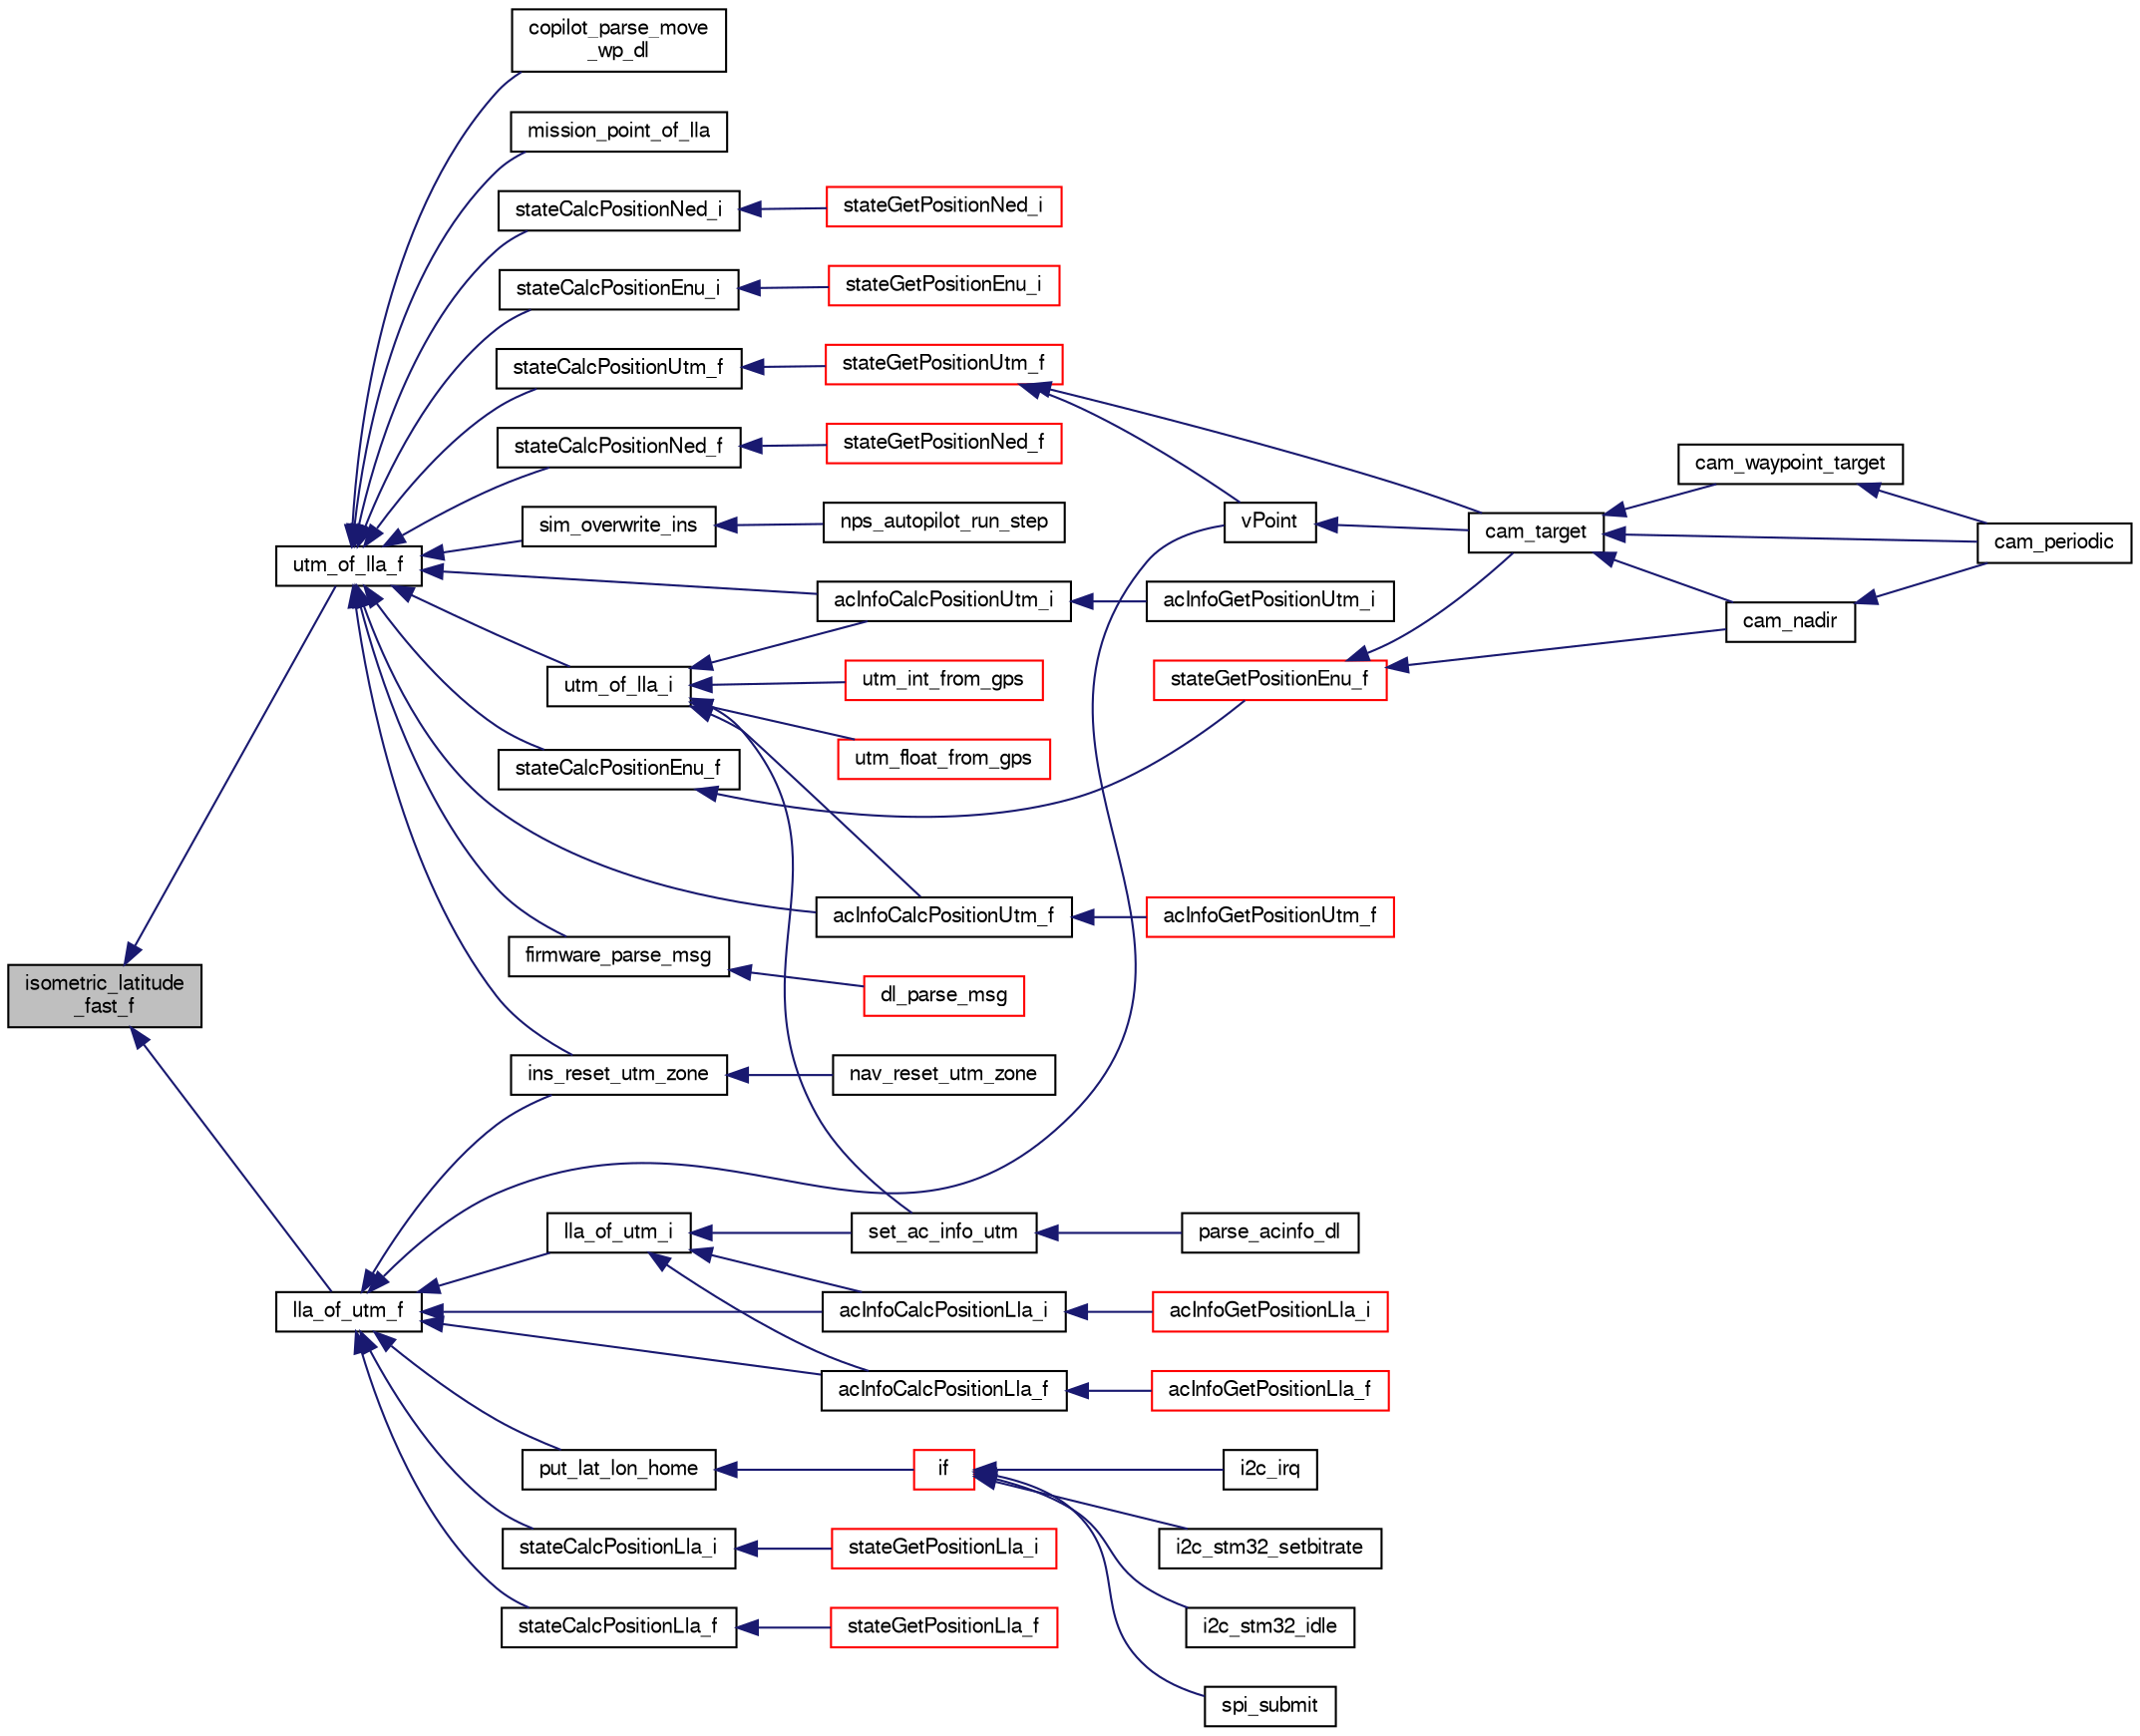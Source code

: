 digraph "isometric_latitude_fast_f"
{
  edge [fontname="FreeSans",fontsize="10",labelfontname="FreeSans",labelfontsize="10"];
  node [fontname="FreeSans",fontsize="10",shape=record];
  rankdir="LR";
  Node1 [label="isometric_latitude\l_fast_f",height=0.2,width=0.4,color="black", fillcolor="grey75", style="filled", fontcolor="black"];
  Node1 -> Node2 [dir="back",color="midnightblue",fontsize="10",style="solid",fontname="FreeSans"];
  Node2 [label="lla_of_utm_f",height=0.2,width=0.4,color="black", fillcolor="white", style="filled",URL="$pprz__geodetic__float_8h.html#a30c2e47ec9a898079c04e8b08496b455"];
  Node2 -> Node3 [dir="back",color="midnightblue",fontsize="10",style="solid",fontname="FreeSans"];
  Node3 [label="lla_of_utm_i",height=0.2,width=0.4,color="black", fillcolor="white", style="filled",URL="$group__math__geodetic__int.html#ga3e1a1eaa12a3890f5a70574219a74d9e",tooltip="Convert a UTM to LLA. "];
  Node3 -> Node4 [dir="back",color="midnightblue",fontsize="10",style="solid",fontname="FreeSans"];
  Node4 [label="set_ac_info_utm",height=0.2,width=0.4,color="black", fillcolor="white", style="filled",URL="$group__ac__info.html#ga2f523b260d5f5dda8f138ba70435479c",tooltip="Set Aircraft info. "];
  Node4 -> Node5 [dir="back",color="midnightblue",fontsize="10",style="solid",fontname="FreeSans"];
  Node5 [label="parse_acinfo_dl",height=0.2,width=0.4,color="black", fillcolor="white", style="filled",URL="$group__ac__info.html#ga17b120995d97d500b7eb5aea22214041",tooltip="Parse all datalink or telemetry messages that contain global position of other acs Messages currently..."];
  Node3 -> Node6 [dir="back",color="midnightblue",fontsize="10",style="solid",fontname="FreeSans"];
  Node6 [label="acInfoCalcPositionLla_i",height=0.2,width=0.4,color="black", fillcolor="white", style="filled",URL="$group__ac__info.html#ga660def4d2d1433508928beb427d1b7c7"];
  Node6 -> Node7 [dir="back",color="midnightblue",fontsize="10",style="solid",fontname="FreeSans"];
  Node7 [label="acInfoGetPositionLla_i",height=0.2,width=0.4,color="red", fillcolor="white", style="filled",URL="$group__ac__info.html#gafc650e7d5bdaa36628912178842e55bd",tooltip="Get position from LLA coordinates (int). "];
  Node3 -> Node8 [dir="back",color="midnightblue",fontsize="10",style="solid",fontname="FreeSans"];
  Node8 [label="acInfoCalcPositionLla_f",height=0.2,width=0.4,color="black", fillcolor="white", style="filled",URL="$group__ac__info.html#ga66c45f46dcc1835b0297fcb89240db20"];
  Node8 -> Node9 [dir="back",color="midnightblue",fontsize="10",style="solid",fontname="FreeSans"];
  Node9 [label="acInfoGetPositionLla_f",height=0.2,width=0.4,color="red", fillcolor="white", style="filled",URL="$group__ac__info.html#ga9712309206b85d9fb005f0ba19553a04",tooltip="Get position from LLA coordinates (float). "];
  Node2 -> Node10 [dir="back",color="midnightblue",fontsize="10",style="solid",fontname="FreeSans"];
  Node10 [label="vPoint",height=0.2,width=0.4,color="black", fillcolor="white", style="filled",URL="$point_8h.html#a3317a3a368f54d6c89acfbbaa49b4ed2"];
  Node10 -> Node11 [dir="back",color="midnightblue",fontsize="10",style="solid",fontname="FreeSans"];
  Node11 [label="cam_target",height=0.2,width=0.4,color="black", fillcolor="white", style="filled",URL="$cam_8c.html#aab3da8ed719ee01699f50450b3df3b13",tooltip="Computes the right angles from target_x, target_y, target_alt. "];
  Node11 -> Node12 [dir="back",color="midnightblue",fontsize="10",style="solid",fontname="FreeSans"];
  Node12 [label="cam_periodic",height=0.2,width=0.4,color="black", fillcolor="white", style="filled",URL="$cam_8h.html#a1ac78decc31cdd4c6b7584a8bf42d315",tooltip="For CAM_MODE_AC_TARGET mode. "];
  Node11 -> Node13 [dir="back",color="midnightblue",fontsize="10",style="solid",fontname="FreeSans"];
  Node13 [label="cam_nadir",height=0.2,width=0.4,color="black", fillcolor="white", style="filled",URL="$cam_8c.html#aa5c7c762b35b57ec479e6244f006c5d1",tooltip="Point straight down. "];
  Node13 -> Node12 [dir="back",color="midnightblue",fontsize="10",style="solid",fontname="FreeSans"];
  Node11 -> Node14 [dir="back",color="midnightblue",fontsize="10",style="solid",fontname="FreeSans"];
  Node14 [label="cam_waypoint_target",height=0.2,width=0.4,color="black", fillcolor="white", style="filled",URL="$cam_8c.html#a91c2133236e62688f7acfe1ab9fe2f11"];
  Node14 -> Node12 [dir="back",color="midnightblue",fontsize="10",style="solid",fontname="FreeSans"];
  Node2 -> Node15 [dir="back",color="midnightblue",fontsize="10",style="solid",fontname="FreeSans"];
  Node15 [label="put_lat_lon_home",height=0.2,width=0.4,color="black", fillcolor="white", style="filled",URL="$e__identification__fr_8c.html#ab86f66c5c2a551aabe930fff3a5120d3"];
  Node15 -> Node16 [dir="back",color="midnightblue",fontsize="10",style="solid",fontname="FreeSans"];
  Node16 [label="if",height=0.2,width=0.4,color="red", fillcolor="white", style="filled",URL="$e__identification__fr_8c.html#a92cffae21318c1d983c63f3afa2a8d87"];
  Node16 -> Node17 [dir="back",color="midnightblue",fontsize="10",style="solid",fontname="FreeSans"];
  Node17 [label="i2c_irq",height=0.2,width=0.4,color="black", fillcolor="white", style="filled",URL="$stm32_2mcu__periph_2i2c__arch_8c.html#a9cdca4a1beda37ad7a9a7087252b6bbf"];
  Node16 -> Node18 [dir="back",color="midnightblue",fontsize="10",style="solid",fontname="FreeSans"];
  Node18 [label="i2c_stm32_setbitrate",height=0.2,width=0.4,color="black", fillcolor="white", style="filled",URL="$stm32_2mcu__periph_2i2c__arch_8c.html#af6c16ded89419dcadd6d658416e9f55c"];
  Node16 -> Node19 [dir="back",color="midnightblue",fontsize="10",style="solid",fontname="FreeSans"];
  Node19 [label="i2c_stm32_idle",height=0.2,width=0.4,color="black", fillcolor="white", style="filled",URL="$stm32_2mcu__periph_2i2c__arch_8c.html#ab9e5bad12034eb78fc98e86032eb938c"];
  Node16 -> Node20 [dir="back",color="midnightblue",fontsize="10",style="solid",fontname="FreeSans"];
  Node20 [label="spi_submit",height=0.2,width=0.4,color="black", fillcolor="white", style="filled",URL="$group__spi.html#ga5d383931766cb373ebad0b8bc26d439d",tooltip="Submit a spi transaction. "];
  Node2 -> Node6 [dir="back",color="midnightblue",fontsize="10",style="solid",fontname="FreeSans"];
  Node2 -> Node8 [dir="back",color="midnightblue",fontsize="10",style="solid",fontname="FreeSans"];
  Node2 -> Node21 [dir="back",color="midnightblue",fontsize="10",style="solid",fontname="FreeSans"];
  Node21 [label="stateCalcPositionLla_i",height=0.2,width=0.4,color="black", fillcolor="white", style="filled",URL="$group__state__position.html#gad0fedf046f198eace06305e56fc7a0f8",tooltip="Calculate LLA (int) from any other available representation. "];
  Node21 -> Node22 [dir="back",color="midnightblue",fontsize="10",style="solid",fontname="FreeSans"];
  Node22 [label="stateGetPositionLla_i",height=0.2,width=0.4,color="red", fillcolor="white", style="filled",URL="$group__state__position.html#ga99473409b740a26c0e2b9a5bd8e9defb",tooltip="Get position in LLA coordinates (int). "];
  Node2 -> Node23 [dir="back",color="midnightblue",fontsize="10",style="solid",fontname="FreeSans"];
  Node23 [label="stateCalcPositionLla_f",height=0.2,width=0.4,color="black", fillcolor="white", style="filled",URL="$group__state__position.html#gaac3f376669ccf9575fb91e78ae4954f7"];
  Node23 -> Node24 [dir="back",color="midnightblue",fontsize="10",style="solid",fontname="FreeSans"];
  Node24 [label="stateGetPositionLla_f",height=0.2,width=0.4,color="red", fillcolor="white", style="filled",URL="$group__state__position.html#gabd04faa28d1792450eaa4a3f22066055",tooltip="Get position in LLA coordinates (float). "];
  Node2 -> Node25 [dir="back",color="midnightblue",fontsize="10",style="solid",fontname="FreeSans"];
  Node25 [label="ins_reset_utm_zone",height=0.2,width=0.4,color="black", fillcolor="white", style="filled",URL="$ins_8h.html#acef690805a610864d3aa76b10d138298",tooltip="INS utm zone reset. "];
  Node25 -> Node26 [dir="back",color="midnightblue",fontsize="10",style="solid",fontname="FreeSans"];
  Node26 [label="nav_reset_utm_zone",height=0.2,width=0.4,color="black", fillcolor="white", style="filled",URL="$common__nav_8h.html#a9147dda4ed788fcde6cbb065e304e037",tooltip="Reset the UTM zone to current GPS fix. "];
  Node1 -> Node27 [dir="back",color="midnightblue",fontsize="10",style="solid",fontname="FreeSans"];
  Node27 [label="utm_of_lla_f",height=0.2,width=0.4,color="black", fillcolor="white", style="filled",URL="$pprz__geodetic__float_8h.html#af99d4775df518f30b741b49c26eceedd"];
  Node27 -> Node28 [dir="back",color="midnightblue",fontsize="10",style="solid",fontname="FreeSans"];
  Node28 [label="firmware_parse_msg",height=0.2,width=0.4,color="black", fillcolor="white", style="filled",URL="$datalink_8h.html#a3a59fd1cd4249ea5caeac113cde2d7a8",tooltip="Firmware specfic msg handler. "];
  Node28 -> Node29 [dir="back",color="midnightblue",fontsize="10",style="solid",fontname="FreeSans"];
  Node29 [label="dl_parse_msg",height=0.2,width=0.4,color="red", fillcolor="white", style="filled",URL="$datalink_8c.html#a8622e4eaf1529d8c64af55c0d05dadbe",tooltip="Should be called when chars are available in dl_buffer. "];
  Node27 -> Node30 [dir="back",color="midnightblue",fontsize="10",style="solid",fontname="FreeSans"];
  Node30 [label="utm_of_lla_i",height=0.2,width=0.4,color="black", fillcolor="white", style="filled",URL="$group__math__geodetic__int.html#gad84470d73cce3f4d1c54bf579239849c",tooltip="Convert a LLA to UTM. "];
  Node30 -> Node4 [dir="back",color="midnightblue",fontsize="10",style="solid",fontname="FreeSans"];
  Node30 -> Node31 [dir="back",color="midnightblue",fontsize="10",style="solid",fontname="FreeSans"];
  Node31 [label="acInfoCalcPositionUtm_i",height=0.2,width=0.4,color="black", fillcolor="white", style="filled",URL="$group__ac__info.html#ga625b19c827e0414eba7db51eb8ca4a75"];
  Node31 -> Node32 [dir="back",color="midnightblue",fontsize="10",style="solid",fontname="FreeSans"];
  Node32 [label="acInfoGetPositionUtm_i",height=0.2,width=0.4,color="black", fillcolor="white", style="filled",URL="$group__ac__info.html#ga70185310208daf9b55c913658348886b",tooltip="Get position from UTM coordinates (int). "];
  Node30 -> Node33 [dir="back",color="midnightblue",fontsize="10",style="solid",fontname="FreeSans"];
  Node33 [label="acInfoCalcPositionUtm_f",height=0.2,width=0.4,color="black", fillcolor="white", style="filled",URL="$group__ac__info.html#ga372e62985b33d1539347cfadb62d9aff"];
  Node33 -> Node34 [dir="back",color="midnightblue",fontsize="10",style="solid",fontname="FreeSans"];
  Node34 [label="acInfoGetPositionUtm_f",height=0.2,width=0.4,color="red", fillcolor="white", style="filled",URL="$group__ac__info.html#ga74acacb611beb144c68c7b41ef3e50a4",tooltip="Get position from UTM coordinates (float). "];
  Node30 -> Node35 [dir="back",color="midnightblue",fontsize="10",style="solid",fontname="FreeSans"];
  Node35 [label="utm_float_from_gps",height=0.2,width=0.4,color="red", fillcolor="white", style="filled",URL="$gps_8h.html#a1343b41c94f919a6a593b958b275683f",tooltip="Convenience function to get utm position in float from GPS structure. "];
  Node30 -> Node36 [dir="back",color="midnightblue",fontsize="10",style="solid",fontname="FreeSans"];
  Node36 [label="utm_int_from_gps",height=0.2,width=0.4,color="red", fillcolor="white", style="filled",URL="$gps_8h.html#a4fff1fd94429e7d036ba27af86a8c5ed",tooltip="Convenience function to get utm position in int from GPS structure. "];
  Node27 -> Node37 [dir="back",color="midnightblue",fontsize="10",style="solid",fontname="FreeSans"];
  Node37 [label="copilot_parse_move\l_wp_dl",height=0.2,width=0.4,color="black", fillcolor="white", style="filled",URL="$copilot__fixedwing_8c.html#ab279d8cb60dd6477e1de73905a720520",tooltip="If MOVE_WP from GCS. "];
  Node27 -> Node38 [dir="back",color="midnightblue",fontsize="10",style="solid",fontname="FreeSans"];
  Node38 [label="mission_point_of_lla",height=0.2,width=0.4,color="black", fillcolor="white", style="filled",URL="$mission__fw__nav_8c.html#a7acc766194f30b5ae4c48a0b2addbb9f",tooltip="Utility function: converts lla (int) to local point (float) "];
  Node27 -> Node31 [dir="back",color="midnightblue",fontsize="10",style="solid",fontname="FreeSans"];
  Node27 -> Node33 [dir="back",color="midnightblue",fontsize="10",style="solid",fontname="FreeSans"];
  Node27 -> Node39 [dir="back",color="midnightblue",fontsize="10",style="solid",fontname="FreeSans"];
  Node39 [label="stateCalcPositionNed_i",height=0.2,width=0.4,color="black", fillcolor="white", style="filled",URL="$group__state__position.html#gac60dff329c00697fc9fcc459406293c9"];
  Node39 -> Node40 [dir="back",color="midnightblue",fontsize="10",style="solid",fontname="FreeSans"];
  Node40 [label="stateGetPositionNed_i",height=0.2,width=0.4,color="red", fillcolor="white", style="filled",URL="$group__state__position.html#gaf9a3b3ed4f6a011ae65d49d78bf4aa25",tooltip="Get position in local NED coordinates (int). "];
  Node27 -> Node41 [dir="back",color="midnightblue",fontsize="10",style="solid",fontname="FreeSans"];
  Node41 [label="stateCalcPositionEnu_i",height=0.2,width=0.4,color="black", fillcolor="white", style="filled",URL="$group__state__position.html#gaf61c3a86bc000852a2d27d5727ceaa91"];
  Node41 -> Node42 [dir="back",color="midnightblue",fontsize="10",style="solid",fontname="FreeSans"];
  Node42 [label="stateGetPositionEnu_i",height=0.2,width=0.4,color="red", fillcolor="white", style="filled",URL="$group__state__position.html#gaf326b26862d91ded4ee4e856a511df47",tooltip="Get position in local ENU coordinates (int). "];
  Node27 -> Node43 [dir="back",color="midnightblue",fontsize="10",style="solid",fontname="FreeSans"];
  Node43 [label="stateCalcPositionUtm_f",height=0.2,width=0.4,color="black", fillcolor="white", style="filled",URL="$group__state__position.html#ga6893f5e3d84e0464d2bc6fc86a08f16d"];
  Node43 -> Node44 [dir="back",color="midnightblue",fontsize="10",style="solid",fontname="FreeSans"];
  Node44 [label="stateGetPositionUtm_f",height=0.2,width=0.4,color="red", fillcolor="white", style="filled",URL="$group__state__position.html#ga7488f3b1e3afa9515541c0130278bdac",tooltip="Get position in UTM coordinates (float). "];
  Node44 -> Node11 [dir="back",color="midnightblue",fontsize="10",style="solid",fontname="FreeSans"];
  Node44 -> Node10 [dir="back",color="midnightblue",fontsize="10",style="solid",fontname="FreeSans"];
  Node27 -> Node45 [dir="back",color="midnightblue",fontsize="10",style="solid",fontname="FreeSans"];
  Node45 [label="stateCalcPositionNed_f",height=0.2,width=0.4,color="black", fillcolor="white", style="filled",URL="$group__state__position.html#ga480ea806b0ffe839df24d856b7ce0261"];
  Node45 -> Node46 [dir="back",color="midnightblue",fontsize="10",style="solid",fontname="FreeSans"];
  Node46 [label="stateGetPositionNed_f",height=0.2,width=0.4,color="red", fillcolor="white", style="filled",URL="$group__state__position.html#gac1b41866b307723e3ad8ddd566d4f627",tooltip="Get position in local NED coordinates (float). "];
  Node27 -> Node47 [dir="back",color="midnightblue",fontsize="10",style="solid",fontname="FreeSans"];
  Node47 [label="stateCalcPositionEnu_f",height=0.2,width=0.4,color="black", fillcolor="white", style="filled",URL="$group__state__position.html#ga718066acd9581365ca5c2aacb29130fd"];
  Node47 -> Node48 [dir="back",color="midnightblue",fontsize="10",style="solid",fontname="FreeSans"];
  Node48 [label="stateGetPositionEnu_f",height=0.2,width=0.4,color="red", fillcolor="white", style="filled",URL="$group__state__position.html#ga545d479db45e1a9711e59736b6d1309b",tooltip="Get position in local ENU coordinates (float). "];
  Node48 -> Node11 [dir="back",color="midnightblue",fontsize="10",style="solid",fontname="FreeSans"];
  Node48 -> Node13 [dir="back",color="midnightblue",fontsize="10",style="solid",fontname="FreeSans"];
  Node27 -> Node25 [dir="back",color="midnightblue",fontsize="10",style="solid",fontname="FreeSans"];
  Node27 -> Node49 [dir="back",color="midnightblue",fontsize="10",style="solid",fontname="FreeSans"];
  Node49 [label="sim_overwrite_ins",height=0.2,width=0.4,color="black", fillcolor="white", style="filled",URL="$nps__autopilot__fixedwing_8c.html#a636593c9bb6482b2a36d64bef4975310"];
  Node49 -> Node50 [dir="back",color="midnightblue",fontsize="10",style="solid",fontname="FreeSans"];
  Node50 [label="nps_autopilot_run_step",height=0.2,width=0.4,color="black", fillcolor="white", style="filled",URL="$nps__autopilot__fixedwing_8c.html#a12870aaa609d4860004be3cec4c8cf2a"];
}
